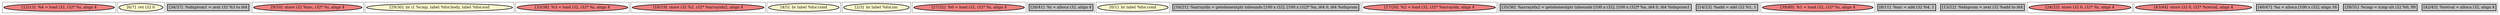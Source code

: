 
digraph G {





subgraph cluster22 {


node94 [penwidth=3.0,fontsize=20,fillcolor=lightcoral,label="[12/13]  %4 = load i32, i32* %i, align 4",shape=ellipse,style=filled ]



}

subgraph cluster20 {


node92 [penwidth=3.0,fontsize=20,fillcolor=lemonchiffon,label="[6/7]  ret i32 0",shape=ellipse,style=filled ]



}

subgraph cluster18 {


node90 [penwidth=3.0,fontsize=20,fillcolor=grey,label="[34/37]  %idxprom1 = zext i32 %3 to i64",shape=rectangle,style=filled ]



}

subgraph cluster16 {


node88 [penwidth=3.0,fontsize=20,fillcolor=lightcoral,label="[9/10]  store i32 %inc, i32* %i, align 4",shape=ellipse,style=filled ]



}

subgraph cluster17 {


node89 [penwidth=3.0,fontsize=20,fillcolor=lemonchiffon,label="[29/30]  br i1 %cmp, label %for.body, label %for.end",shape=ellipse,style=filled ]



}

subgraph cluster4 {


node76 [penwidth=3.0,fontsize=20,fillcolor=lightcoral,label="[33/38]  %3 = load i32, i32* %i, align 4",shape=ellipse,style=filled ]



}

subgraph cluster3 {


node75 [penwidth=3.0,fontsize=20,fillcolor=lightcoral,label="[18/19]  store i32 %2, i32* %arrayidx2, align 4",shape=ellipse,style=filled ]



}

subgraph cluster2 {


node74 [penwidth=3.0,fontsize=20,fillcolor=lemonchiffon,label="[4/5]  br label %for.cond",shape=ellipse,style=filled ]



}

subgraph cluster1 {


node73 [penwidth=3.0,fontsize=20,fillcolor=lemonchiffon,label="[2/3]  br label %for.inc",shape=ellipse,style=filled ]



}

subgraph cluster12 {


node84 [penwidth=3.0,fontsize=20,fillcolor=lightcoral,label="[27/32]  %0 = load i32, i32* %i, align 4",shape=ellipse,style=filled ]



}

subgraph cluster5 {


node77 [penwidth=3.0,fontsize=20,fillcolor=grey,label="[26/41]  %i = alloca i32, align 4",shape=rectangle,style=filled ]



}

subgraph cluster0 {


node72 [penwidth=3.0,fontsize=20,fillcolor=lemonchiffon,label="[0/1]  br label %for.cond",shape=ellipse,style=filled ]



}

subgraph cluster6 {


node78 [penwidth=3.0,fontsize=20,fillcolor=grey,label="[16/21]  %arrayidx = getelementptr inbounds [100 x i32], [100 x i32]* %a, i64 0, i64 %idxprom",shape=rectangle,style=filled ]



}

subgraph cluster14 {


node86 [penwidth=3.0,fontsize=20,fillcolor=lightcoral,label="[17/20]  %2 = load i32, i32* %arrayidx, align 4",shape=ellipse,style=filled ]



}

subgraph cluster7 {


node79 [penwidth=3.0,fontsize=20,fillcolor=grey,label="[35/36]  %arrayidx2 = getelementptr inbounds [100 x i32], [100 x i32]* %a, i64 0, i64 %idxprom1",shape=rectangle,style=filled ]



}

subgraph cluster23 {


node95 [penwidth=3.0,fontsize=20,fillcolor=grey,label="[14/23]  %add = add i32 %1, 1",shape=rectangle,style=filled ]



}

subgraph cluster8 {


node80 [penwidth=3.0,fontsize=20,fillcolor=lightcoral,label="[39/40]  %1 = load i32, i32* %i, align 4",shape=ellipse,style=filled ]



}

subgraph cluster21 {


node93 [penwidth=3.0,fontsize=20,fillcolor=grey,label="[8/11]  %inc = add i32 %4, 1",shape=rectangle,style=filled ]



}

subgraph cluster9 {


node81 [penwidth=3.0,fontsize=20,fillcolor=grey,label="[15/22]  %idxprom = zext i32 %add to i64",shape=rectangle,style=filled ]



}

subgraph cluster19 {


node91 [penwidth=3.0,fontsize=20,fillcolor=lightcoral,label="[24/25]  store i32 0, i32* %i, align 4",shape=ellipse,style=filled ]



}

subgraph cluster10 {


node82 [penwidth=3.0,fontsize=20,fillcolor=lightcoral,label="[43/44]  store i32 0, i32* %retval, align 4",shape=ellipse,style=filled ]



}

subgraph cluster11 {


node83 [penwidth=3.0,fontsize=20,fillcolor=grey,label="[46/47]  %a = alloca [100 x i32], align 16",shape=rectangle,style=filled ]



}

subgraph cluster13 {


node85 [penwidth=3.0,fontsize=20,fillcolor=grey,label="[28/31]  %cmp = icmp ult i32 %0, 99",shape=rectangle,style=filled ]



}

subgraph cluster15 {


node87 [penwidth=3.0,fontsize=20,fillcolor=grey,label="[42/45]  %retval = alloca i32, align 4",shape=rectangle,style=filled ]



}

}
